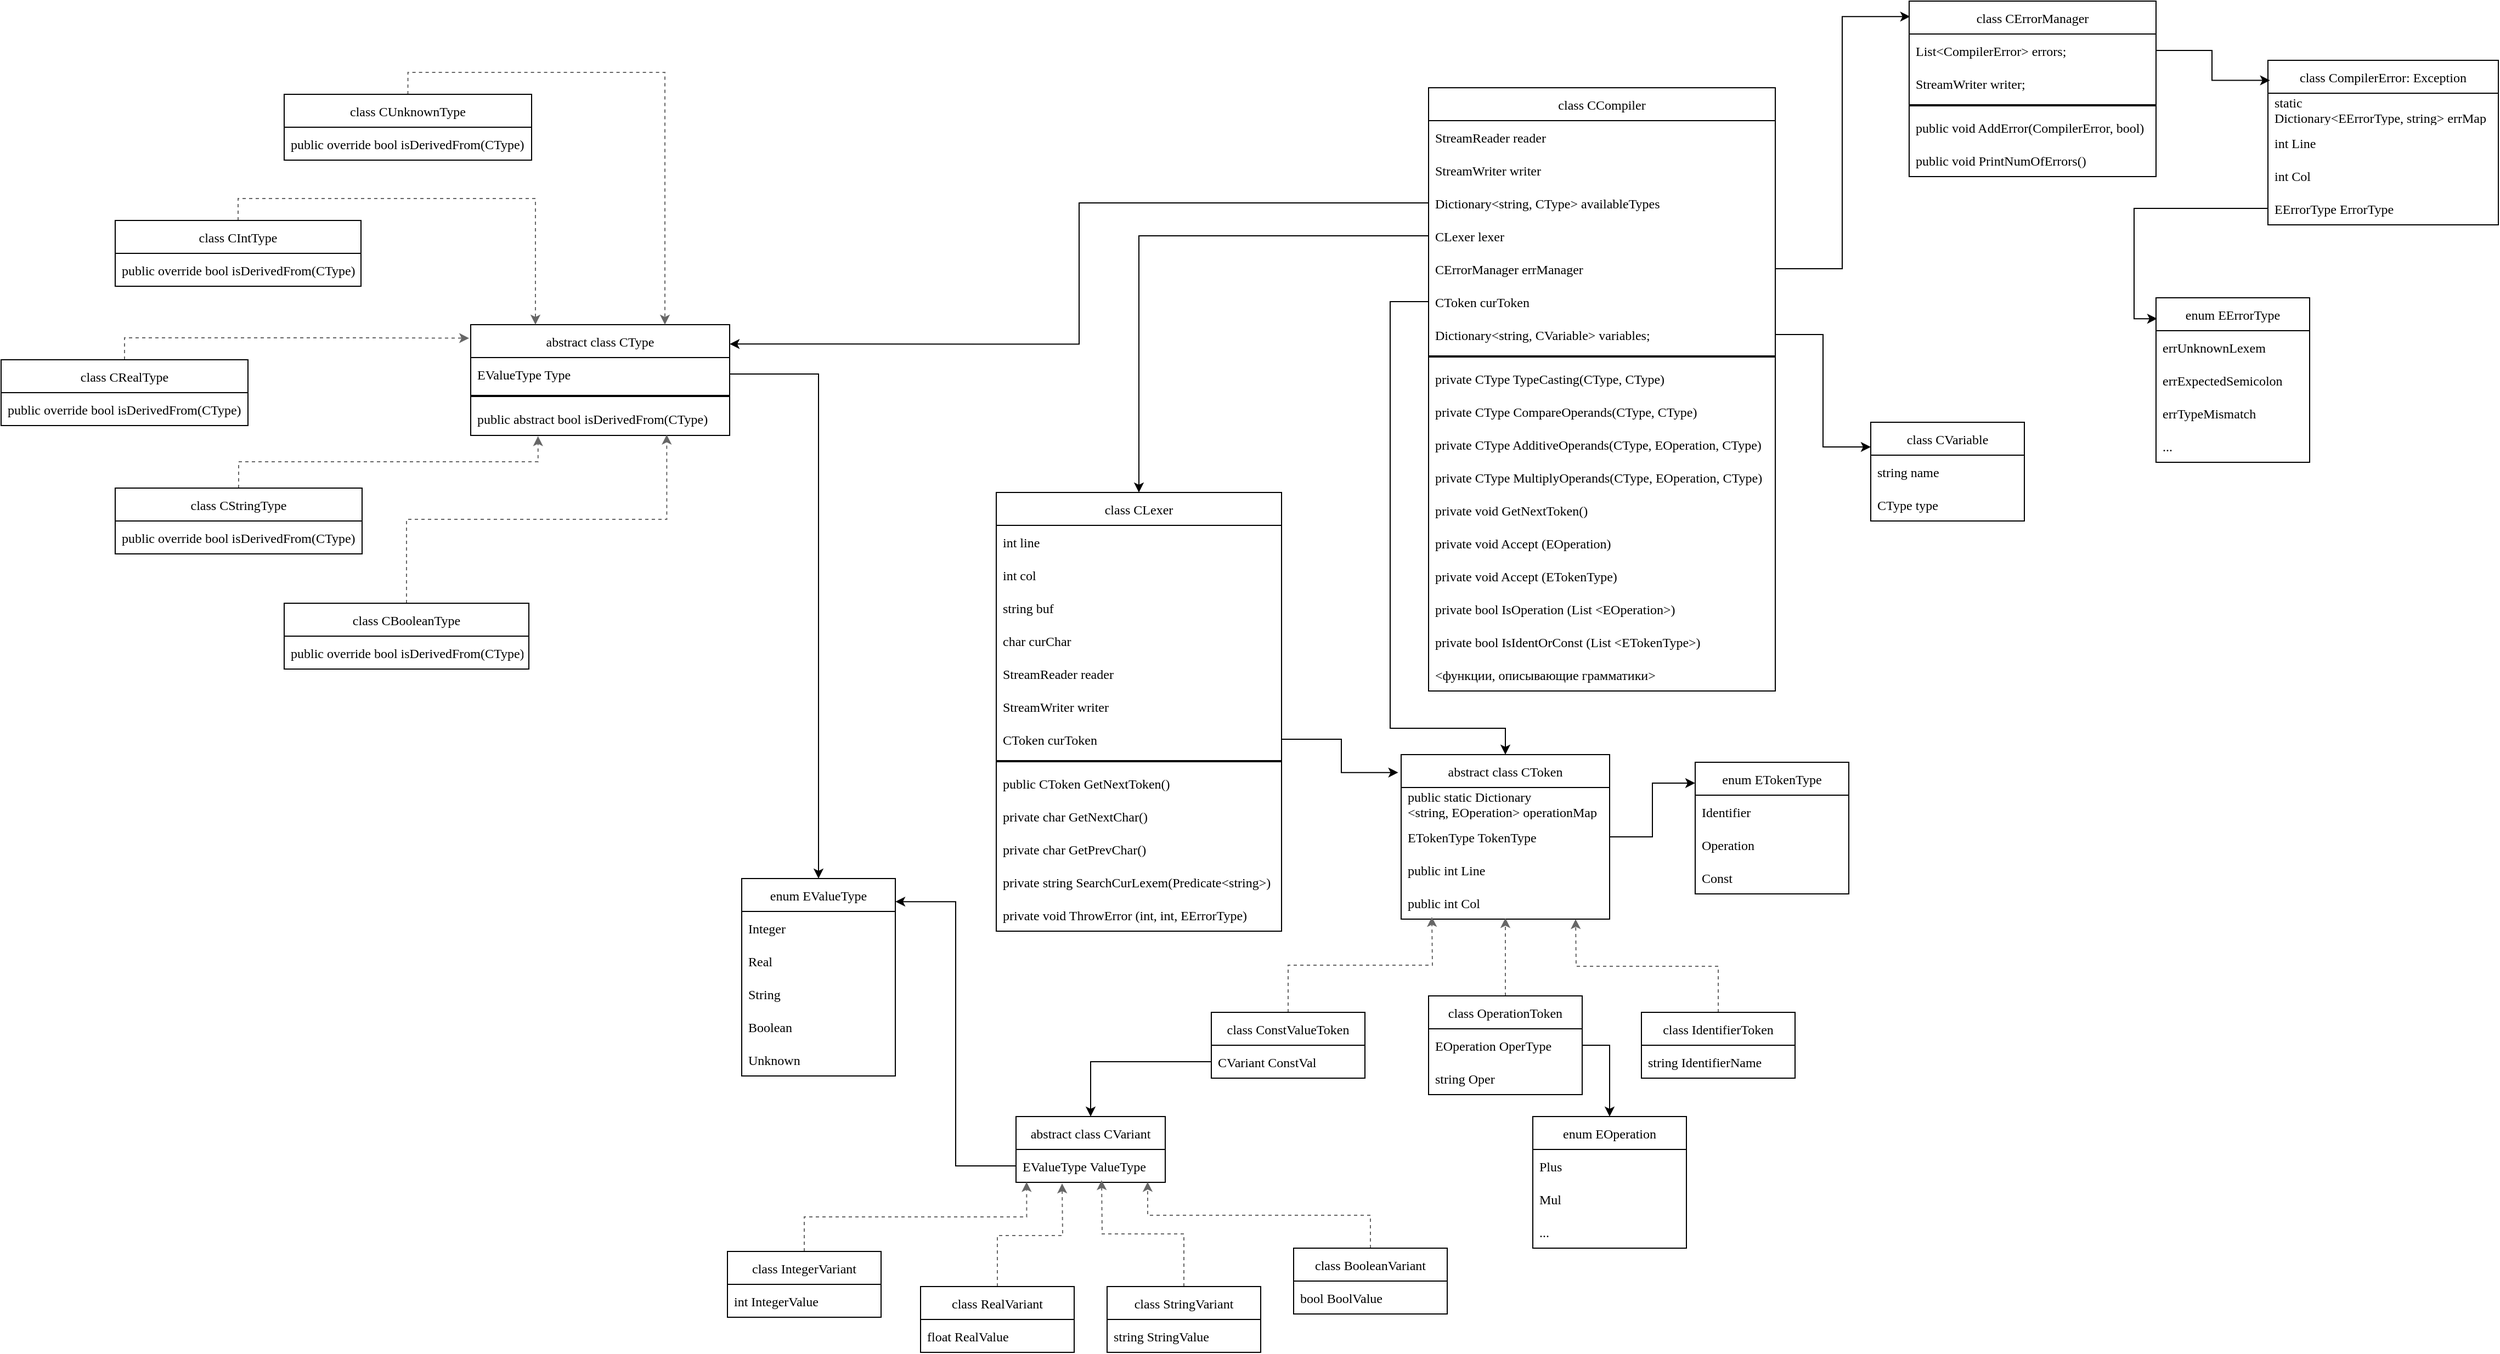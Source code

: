 <mxfile version="15.9.1" type="google"><diagram id="C5RBs43oDa-KdzZeNtuy" name="Page-1"><mxGraphModel dx="2222" dy="2039" grid="0" gridSize="10" guides="1" tooltips="1" connect="1" arrows="1" fold="1" page="0" pageScale="1" pageWidth="1169" pageHeight="1654" math="0" shadow="0"><root><mxCell id="WIyWlLk6GJQsqaUBKTNV-0"/><mxCell id="WIyWlLk6GJQsqaUBKTNV-1" parent="WIyWlLk6GJQsqaUBKTNV-0"/><mxCell id="POOV6XLo73Igl--HH9gj-4" value="abstract class CToken" style="swimlane;fontStyle=0;childLayout=stackLayout;horizontal=1;startSize=30;horizontalStack=0;resizeParent=1;resizeParentMax=0;resizeLast=0;collapsible=1;marginBottom=0;fontFamily=Times New Roman;" parent="WIyWlLk6GJQsqaUBKTNV-1" vertex="1"><mxGeometry x="800" y="-190" width="190" height="150" as="geometry"/></mxCell><mxCell id="wuWUO4q9opa8vHu4i08j-14" value="public static Dictionary&#10;&lt;string, EOperation&gt; operationMap" style="text;strokeColor=none;fillColor=none;align=left;verticalAlign=middle;spacingLeft=4;spacingRight=4;overflow=hidden;points=[[0,0.5],[1,0.5]];portConstraint=eastwest;rotatable=0;fontSize=12;fontFamily=Times New Roman;" parent="POOV6XLo73Igl--HH9gj-4" vertex="1"><mxGeometry y="30" width="190" height="30" as="geometry"/></mxCell><mxCell id="POOV6XLo73Igl--HH9gj-5" value="ETokenType TokenType" style="text;strokeColor=none;fillColor=none;align=left;verticalAlign=middle;spacingLeft=4;spacingRight=4;overflow=hidden;points=[[0,0.5],[1,0.5]];portConstraint=eastwest;rotatable=0;fontFamily=Times New Roman;" parent="POOV6XLo73Igl--HH9gj-4" vertex="1"><mxGeometry y="60" width="190" height="30" as="geometry"/></mxCell><mxCell id="JGjAxrFTn6QqNNbZCYil-65" value="public int Line" style="text;strokeColor=none;fillColor=none;align=left;verticalAlign=middle;spacingLeft=4;spacingRight=4;overflow=hidden;points=[[0,0.5],[1,0.5]];portConstraint=eastwest;rotatable=0;fontFamily=Times New Roman;" parent="POOV6XLo73Igl--HH9gj-4" vertex="1"><mxGeometry y="90" width="190" height="30" as="geometry"/></mxCell><mxCell id="JGjAxrFTn6QqNNbZCYil-66" value="public int Col" style="text;strokeColor=none;fillColor=none;align=left;verticalAlign=middle;spacingLeft=4;spacingRight=4;overflow=hidden;points=[[0,0.5],[1,0.5]];portConstraint=eastwest;rotatable=0;fontFamily=Times New Roman;" parent="POOV6XLo73Igl--HH9gj-4" vertex="1"><mxGeometry y="120" width="190" height="30" as="geometry"/></mxCell><mxCell id="JGjAxrFTn6QqNNbZCYil-98" style="edgeStyle=orthogonalEdgeStyle;rounded=0;orthogonalLoop=1;jettySize=auto;html=1;exitX=0.5;exitY=0;exitDx=0;exitDy=0;entryX=0.5;entryY=0.967;entryDx=0;entryDy=0;entryPerimeter=0;fontFamily=Times New Roman;fontSize=12;dashed=1;fillColor=#f5f5f5;strokeColor=#666666;" parent="WIyWlLk6GJQsqaUBKTNV-1" source="POOV6XLo73Igl--HH9gj-8" target="JGjAxrFTn6QqNNbZCYil-66" edge="1"><mxGeometry relative="1" as="geometry"/></mxCell><mxCell id="POOV6XLo73Igl--HH9gj-8" value="class OperationToken" style="swimlane;fontStyle=0;childLayout=stackLayout;horizontal=1;startSize=30;horizontalStack=0;resizeParent=1;resizeParentMax=0;resizeLast=0;collapsible=1;marginBottom=0;fontFamily=Times New Roman;" parent="WIyWlLk6GJQsqaUBKTNV-1" vertex="1"><mxGeometry x="825" y="30" width="140" height="90" as="geometry"/></mxCell><mxCell id="POOV6XLo73Igl--HH9gj-9" value="EOperation OperType" style="text;strokeColor=none;fillColor=none;align=left;verticalAlign=middle;spacingLeft=4;spacingRight=4;overflow=hidden;points=[[0,0.5],[1,0.5]];portConstraint=eastwest;rotatable=0;fontFamily=Times New Roman;" parent="POOV6XLo73Igl--HH9gj-8" vertex="1"><mxGeometry y="30" width="140" height="30" as="geometry"/></mxCell><mxCell id="POOV6XLo73Igl--HH9gj-10" value="string Oper" style="text;strokeColor=none;fillColor=none;align=left;verticalAlign=middle;spacingLeft=4;spacingRight=4;overflow=hidden;points=[[0,0.5],[1,0.5]];portConstraint=eastwest;rotatable=0;fontFamily=Times New Roman;" parent="POOV6XLo73Igl--HH9gj-8" vertex="1"><mxGeometry y="60" width="140" height="30" as="geometry"/></mxCell><mxCell id="wuWUO4q9opa8vHu4i08j-26" style="edgeStyle=orthogonalEdgeStyle;rounded=0;orthogonalLoop=1;jettySize=auto;html=1;exitX=0.5;exitY=0;exitDx=0;exitDy=0;fontSize=11;fillColor=#f5f5f5;strokeColor=#666666;dashed=1;fontFamily=Times New Roman;" parent="WIyWlLk6GJQsqaUBKTNV-1" source="POOV6XLo73Igl--HH9gj-12" edge="1"><mxGeometry relative="1" as="geometry"><mxPoint x="959" y="-40" as="targetPoint"/></mxGeometry></mxCell><mxCell id="POOV6XLo73Igl--HH9gj-12" value="class IdentifierToken" style="swimlane;fontStyle=0;childLayout=stackLayout;horizontal=1;startSize=30;horizontalStack=0;resizeParent=1;resizeParentMax=0;resizeLast=0;collapsible=1;marginBottom=0;fontFamily=Times New Roman;" parent="WIyWlLk6GJQsqaUBKTNV-1" vertex="1"><mxGeometry x="1019" y="45" width="140" height="60" as="geometry"/></mxCell><mxCell id="POOV6XLo73Igl--HH9gj-13" value="string IdentifierName" style="text;strokeColor=none;fillColor=none;align=left;verticalAlign=middle;spacingLeft=4;spacingRight=4;overflow=hidden;points=[[0,0.5],[1,0.5]];portConstraint=eastwest;rotatable=0;fontFamily=Times New Roman;" parent="POOV6XLo73Igl--HH9gj-12" vertex="1"><mxGeometry y="30" width="140" height="30" as="geometry"/></mxCell><mxCell id="wuWUO4q9opa8vHu4i08j-24" style="edgeStyle=orthogonalEdgeStyle;orthogonalLoop=1;jettySize=auto;html=1;exitX=0.5;exitY=0;exitDx=0;exitDy=0;fontSize=11;fillColor=#f5f5f5;strokeColor=#666666;rounded=0;dashed=1;fontFamily=Times New Roman;" parent="WIyWlLk6GJQsqaUBKTNV-1" source="POOV6XLo73Igl--HH9gj-16" edge="1"><mxGeometry relative="1" as="geometry"><mxPoint x="828" y="-42" as="targetPoint"/></mxGeometry></mxCell><mxCell id="POOV6XLo73Igl--HH9gj-16" value="class ConstValueToken" style="swimlane;fontStyle=0;childLayout=stackLayout;horizontal=1;startSize=30;horizontalStack=0;resizeParent=1;resizeParentMax=0;resizeLast=0;collapsible=1;marginBottom=0;fontFamily=Times New Roman;" parent="WIyWlLk6GJQsqaUBKTNV-1" vertex="1"><mxGeometry x="627" y="45" width="140" height="60" as="geometry"/></mxCell><mxCell id="POOV6XLo73Igl--HH9gj-17" value="CVariant ConstVal" style="text;align=left;verticalAlign=middle;spacingLeft=4;spacingRight=4;overflow=hidden;points=[[0,0.5],[1,0.5]];portConstraint=eastwest;rotatable=0;fontFamily=Times New Roman;" parent="POOV6XLo73Igl--HH9gj-16" vertex="1"><mxGeometry y="30" width="140" height="30" as="geometry"/></mxCell><mxCell id="POOV6XLo73Igl--HH9gj-23" value="abstract class CVariant" style="swimlane;fontStyle=0;childLayout=stackLayout;horizontal=1;startSize=30;horizontalStack=0;resizeParent=1;resizeParentMax=0;resizeLast=0;collapsible=1;marginBottom=0;fontFamily=Times New Roman;" parent="WIyWlLk6GJQsqaUBKTNV-1" vertex="1"><mxGeometry x="449" y="140" width="136" height="60" as="geometry"/></mxCell><mxCell id="wuWUO4q9opa8vHu4i08j-31" style="edgeStyle=orthogonalEdgeStyle;rounded=0;orthogonalLoop=1;jettySize=auto;html=1;exitX=0.5;exitY=0;exitDx=0;exitDy=0;fontSize=11;fillColor=#f5f5f5;strokeColor=#666666;dashed=1;fontFamily=Times New Roman;entryX=0.071;entryY=0.989;entryDx=0;entryDy=0;entryPerimeter=0;" parent="WIyWlLk6GJQsqaUBKTNV-1" source="POOV6XLo73Igl--HH9gj-27" target="POOV6XLo73Igl--HH9gj-24" edge="1"><mxGeometry relative="1" as="geometry"><mxPoint x="461" y="197" as="targetPoint"/></mxGeometry></mxCell><mxCell id="POOV6XLo73Igl--HH9gj-27" value="class IntegerVariant" style="swimlane;fontStyle=0;childLayout=stackLayout;horizontal=1;startSize=30;horizontalStack=0;resizeParent=1;resizeParentMax=0;resizeLast=0;collapsible=1;marginBottom=0;fontFamily=Times New Roman;" parent="WIyWlLk6GJQsqaUBKTNV-1" vertex="1"><mxGeometry x="186" y="263" width="140" height="60" as="geometry"/></mxCell><mxCell id="POOV6XLo73Igl--HH9gj-28" value="int IntegerValue" style="text;strokeColor=none;fillColor=none;align=left;verticalAlign=middle;spacingLeft=4;spacingRight=4;overflow=hidden;points=[[0,0.5],[1,0.5]];portConstraint=eastwest;rotatable=0;fontFamily=Times New Roman;" parent="POOV6XLo73Igl--HH9gj-27" vertex="1"><mxGeometry y="30" width="140" height="30" as="geometry"/></mxCell><mxCell id="wuWUO4q9opa8vHu4i08j-30" style="edgeStyle=orthogonalEdgeStyle;rounded=0;orthogonalLoop=1;jettySize=auto;html=1;exitX=0.5;exitY=0;exitDx=0;exitDy=0;fontSize=11;fillColor=#f5f5f5;strokeColor=#666666;dashed=1;fontFamily=Times New Roman;" parent="WIyWlLk6GJQsqaUBKTNV-1" source="POOV6XLo73Igl--HH9gj-31" edge="1"><mxGeometry relative="1" as="geometry"><mxPoint x="491" y="201" as="targetPoint"/></mxGeometry></mxCell><mxCell id="POOV6XLo73Igl--HH9gj-31" value="class RealVariant" style="swimlane;fontStyle=0;childLayout=stackLayout;horizontal=1;startSize=30;horizontalStack=0;resizeParent=1;resizeParentMax=0;resizeLast=0;collapsible=1;marginBottom=0;fontFamily=Times New Roman;" parent="WIyWlLk6GJQsqaUBKTNV-1" vertex="1"><mxGeometry x="362" y="295" width="140" height="60" as="geometry"/></mxCell><mxCell id="POOV6XLo73Igl--HH9gj-32" value="float RealValue" style="text;strokeColor=none;fillColor=none;align=left;verticalAlign=middle;spacingLeft=4;spacingRight=4;overflow=hidden;points=[[0,0.5],[1,0.5]];portConstraint=eastwest;rotatable=0;fontFamily=Times New Roman;" parent="POOV6XLo73Igl--HH9gj-31" vertex="1"><mxGeometry y="30" width="140" height="30" as="geometry"/></mxCell><mxCell id="wuWUO4q9opa8vHu4i08j-32" style="edgeStyle=orthogonalEdgeStyle;rounded=0;orthogonalLoop=1;jettySize=auto;html=1;exitX=0.5;exitY=0;exitDx=0;exitDy=0;fontSize=11;fillColor=#f5f5f5;strokeColor=#666666;dashed=1;fontFamily=Times New Roman;" parent="WIyWlLk6GJQsqaUBKTNV-1" source="POOV6XLo73Igl--HH9gj-35" edge="1"><mxGeometry relative="1" as="geometry"><mxPoint x="527" y="198" as="targetPoint"/></mxGeometry></mxCell><mxCell id="POOV6XLo73Igl--HH9gj-35" value="class StringVariant" style="swimlane;fontStyle=0;childLayout=stackLayout;horizontal=1;startSize=30;horizontalStack=0;resizeParent=1;resizeParentMax=0;resizeLast=0;collapsible=1;marginBottom=0;fontFamily=Times New Roman;" parent="WIyWlLk6GJQsqaUBKTNV-1" vertex="1"><mxGeometry x="532" y="295" width="140" height="60" as="geometry"/></mxCell><mxCell id="POOV6XLo73Igl--HH9gj-36" value="string StringValue" style="text;strokeColor=none;fillColor=none;align=left;verticalAlign=middle;spacingLeft=4;spacingRight=4;overflow=hidden;points=[[0,0.5],[1,0.5]];portConstraint=eastwest;rotatable=0;fontFamily=Times New Roman;" parent="POOV6XLo73Igl--HH9gj-35" vertex="1"><mxGeometry y="30" width="140" height="30" as="geometry"/></mxCell><mxCell id="POOV6XLo73Igl--HH9gj-42" value="enum ETokenType" style="swimlane;fontStyle=0;childLayout=stackLayout;horizontal=1;startSize=30;horizontalStack=0;resizeParent=1;resizeParentMax=0;resizeLast=0;collapsible=1;marginBottom=0;fontFamily=Times New Roman;" parent="WIyWlLk6GJQsqaUBKTNV-1" vertex="1"><mxGeometry x="1068" y="-183" width="140" height="120" as="geometry"/></mxCell><mxCell id="POOV6XLo73Igl--HH9gj-43" value="Identifier" style="text;strokeColor=none;fillColor=none;align=left;verticalAlign=middle;spacingLeft=4;spacingRight=4;overflow=hidden;points=[[0,0.5],[1,0.5]];portConstraint=eastwest;rotatable=0;fontFamily=Times New Roman;" parent="POOV6XLo73Igl--HH9gj-42" vertex="1"><mxGeometry y="30" width="140" height="30" as="geometry"/></mxCell><mxCell id="POOV6XLo73Igl--HH9gj-44" value="Operation" style="text;strokeColor=none;fillColor=none;align=left;verticalAlign=middle;spacingLeft=4;spacingRight=4;overflow=hidden;points=[[0,0.5],[1,0.5]];portConstraint=eastwest;rotatable=0;fontFamily=Times New Roman;" parent="POOV6XLo73Igl--HH9gj-42" vertex="1"><mxGeometry y="60" width="140" height="30" as="geometry"/></mxCell><mxCell id="POOV6XLo73Igl--HH9gj-45" value="Const" style="text;strokeColor=none;fillColor=none;align=left;verticalAlign=middle;spacingLeft=4;spacingRight=4;overflow=hidden;points=[[0,0.5],[1,0.5]];portConstraint=eastwest;rotatable=0;fontFamily=Times New Roman;" parent="POOV6XLo73Igl--HH9gj-42" vertex="1"><mxGeometry y="90" width="140" height="30" as="geometry"/></mxCell><mxCell id="POOV6XLo73Igl--HH9gj-46" value="enum EOperation" style="swimlane;fontStyle=0;childLayout=stackLayout;horizontal=1;startSize=30;horizontalStack=0;resizeParent=1;resizeParentMax=0;resizeLast=0;collapsible=1;marginBottom=0;fontFamily=Times New Roman;" parent="WIyWlLk6GJQsqaUBKTNV-1" vertex="1"><mxGeometry x="920" y="140" width="140" height="120" as="geometry"><mxRectangle x="120" y="190" width="120" height="30" as="alternateBounds"/></mxGeometry></mxCell><mxCell id="POOV6XLo73Igl--HH9gj-47" value="Plus" style="text;strokeColor=none;fillColor=none;align=left;verticalAlign=middle;spacingLeft=4;spacingRight=4;overflow=hidden;points=[[0,0.5],[1,0.5]];portConstraint=eastwest;rotatable=0;fontFamily=Times New Roman;" parent="POOV6XLo73Igl--HH9gj-46" vertex="1"><mxGeometry y="30" width="140" height="30" as="geometry"/></mxCell><mxCell id="POOV6XLo73Igl--HH9gj-49" value="Mul" style="text;strokeColor=none;fillColor=none;align=left;verticalAlign=middle;spacingLeft=4;spacingRight=4;overflow=hidden;points=[[0,0.5],[1,0.5]];portConstraint=eastwest;rotatable=0;fontFamily=Times New Roman;" parent="POOV6XLo73Igl--HH9gj-46" vertex="1"><mxGeometry y="60" width="140" height="30" as="geometry"/></mxCell><mxCell id="POOV6XLo73Igl--HH9gj-51" value="..." style="text;strokeColor=none;fillColor=none;align=left;verticalAlign=middle;spacingLeft=4;spacingRight=4;overflow=hidden;points=[[0,0.5],[1,0.5]];portConstraint=eastwest;rotatable=0;fontFamily=Times New Roman;" parent="POOV6XLo73Igl--HH9gj-46" vertex="1"><mxGeometry y="90" width="140" height="30" as="geometry"/></mxCell><mxCell id="POOV6XLo73Igl--HH9gj-52" value="enum EValueType" style="swimlane;fontStyle=0;childLayout=stackLayout;horizontal=1;startSize=30;horizontalStack=0;resizeParent=1;resizeParentMax=0;resizeLast=0;collapsible=1;marginBottom=0;fontFamily=Times New Roman;" parent="WIyWlLk6GJQsqaUBKTNV-1" vertex="1"><mxGeometry x="199" y="-77" width="140" height="180" as="geometry"/></mxCell><mxCell id="POOV6XLo73Igl--HH9gj-53" value="Integer" style="text;strokeColor=none;fillColor=none;align=left;verticalAlign=middle;spacingLeft=4;spacingRight=4;overflow=hidden;points=[[0,0.5],[1,0.5]];portConstraint=eastwest;rotatable=0;fontFamily=Times New Roman;" parent="POOV6XLo73Igl--HH9gj-52" vertex="1"><mxGeometry y="30" width="140" height="30" as="geometry"/></mxCell><mxCell id="POOV6XLo73Igl--HH9gj-54" value="Real" style="text;strokeColor=none;fillColor=none;align=left;verticalAlign=middle;spacingLeft=4;spacingRight=4;overflow=hidden;points=[[0,0.5],[1,0.5]];portConstraint=eastwest;rotatable=0;fontFamily=Times New Roman;" parent="POOV6XLo73Igl--HH9gj-52" vertex="1"><mxGeometry y="60" width="140" height="30" as="geometry"/></mxCell><mxCell id="POOV6XLo73Igl--HH9gj-55" value="String" style="text;strokeColor=none;fillColor=none;align=left;verticalAlign=middle;spacingLeft=4;spacingRight=4;overflow=hidden;points=[[0,0.5],[1,0.5]];portConstraint=eastwest;rotatable=0;fontFamily=Times New Roman;" parent="POOV6XLo73Igl--HH9gj-52" vertex="1"><mxGeometry y="90" width="140" height="30" as="geometry"/></mxCell><mxCell id="JGjAxrFTn6QqNNbZCYil-5" value="Boolean" style="text;strokeColor=none;fillColor=none;align=left;verticalAlign=middle;spacingLeft=4;spacingRight=4;overflow=hidden;points=[[0,0.5],[1,0.5]];portConstraint=eastwest;rotatable=0;fontFamily=Times New Roman;" parent="POOV6XLo73Igl--HH9gj-52" vertex="1"><mxGeometry y="120" width="140" height="30" as="geometry"/></mxCell><mxCell id="JGjAxrFTn6QqNNbZCYil-6" value="Unknown" style="text;strokeColor=none;fillColor=none;align=left;verticalAlign=middle;spacingLeft=4;spacingRight=4;overflow=hidden;points=[[0,0.5],[1,0.5]];portConstraint=eastwest;rotatable=0;fontFamily=Times New Roman;" parent="POOV6XLo73Igl--HH9gj-52" vertex="1"><mxGeometry y="150" width="140" height="30" as="geometry"/></mxCell><mxCell id="POOV6XLo73Igl--HH9gj-95" value="class CLexer" style="swimlane;fontStyle=0;childLayout=stackLayout;horizontal=1;startSize=30;horizontalStack=0;resizeParent=1;resizeParentMax=0;resizeLast=0;collapsible=1;marginBottom=0;fontFamily=Times New Roman;fontSize=12;" parent="WIyWlLk6GJQsqaUBKTNV-1" vertex="1"><mxGeometry x="431" y="-429" width="260" height="400" as="geometry"/></mxCell><mxCell id="POOV6XLo73Igl--HH9gj-102" value="int line" style="text;strokeColor=none;fillColor=none;align=left;verticalAlign=middle;spacingLeft=4;spacingRight=4;overflow=hidden;points=[[0,0.5],[1,0.5]];portConstraint=eastwest;rotatable=0;fontFamily=Times New Roman;fontSize=12;" parent="POOV6XLo73Igl--HH9gj-95" vertex="1"><mxGeometry y="30" width="260" height="30" as="geometry"/></mxCell><mxCell id="BNQe4YIZ0N02Mi2vk7Kv-9" value="int col" style="text;strokeColor=none;fillColor=none;align=left;verticalAlign=middle;spacingLeft=4;spacingRight=4;overflow=hidden;points=[[0,0.5],[1,0.5]];portConstraint=eastwest;rotatable=0;fontFamily=Times New Roman;fontSize=12;" parent="POOV6XLo73Igl--HH9gj-95" vertex="1"><mxGeometry y="60" width="260" height="30" as="geometry"/></mxCell><mxCell id="POOV6XLo73Igl--HH9gj-96" value="string buf" style="text;strokeColor=none;fillColor=none;align=left;verticalAlign=middle;spacingLeft=4;spacingRight=4;overflow=hidden;points=[[0,0.5],[1,0.5]];portConstraint=eastwest;rotatable=0;fontFamily=Times New Roman;fontSize=12;" parent="POOV6XLo73Igl--HH9gj-95" vertex="1"><mxGeometry y="90" width="260" height="30" as="geometry"/></mxCell><mxCell id="POOV6XLo73Igl--HH9gj-97" value="char curChar" style="text;strokeColor=none;fillColor=none;align=left;verticalAlign=middle;spacingLeft=4;spacingRight=4;overflow=hidden;points=[[0,0.5],[1,0.5]];portConstraint=eastwest;rotatable=0;fontFamily=Times New Roman;fontSize=12;" parent="POOV6XLo73Igl--HH9gj-95" vertex="1"><mxGeometry y="120" width="260" height="30" as="geometry"/></mxCell><mxCell id="WH8XL3JGJfxL5cWnIGwY-16" value="StreamReader reader" style="text;strokeColor=none;fillColor=none;align=left;verticalAlign=middle;spacingLeft=4;spacingRight=4;overflow=hidden;points=[[0,0.5],[1,0.5]];portConstraint=eastwest;rotatable=0;fontFamily=Times New Roman;fontSize=12;" parent="POOV6XLo73Igl--HH9gj-95" vertex="1"><mxGeometry y="150" width="260" height="30" as="geometry"/></mxCell><mxCell id="POOV6XLo73Igl--HH9gj-98" value="StreamWriter writer" style="text;strokeColor=none;fillColor=none;align=left;verticalAlign=middle;spacingLeft=4;spacingRight=4;overflow=hidden;points=[[0,0.5],[1,0.5]];portConstraint=eastwest;rotatable=0;fontFamily=Times New Roman;fontSize=12;" parent="POOV6XLo73Igl--HH9gj-95" vertex="1"><mxGeometry y="180" width="260" height="30" as="geometry"/></mxCell><mxCell id="POOV6XLo73Igl--HH9gj-99" value="CToken curToken" style="text;strokeColor=none;fillColor=none;align=left;verticalAlign=middle;spacingLeft=4;spacingRight=4;overflow=hidden;points=[[0,0.5],[1,0.5]];portConstraint=eastwest;rotatable=0;fontFamily=Times New Roman;fontSize=12;" parent="POOV6XLo73Igl--HH9gj-95" vertex="1"><mxGeometry y="210" width="260" height="30" as="geometry"/></mxCell><mxCell id="BNQe4YIZ0N02Mi2vk7Kv-5" value="" style="line;strokeWidth=2;html=1;rounded=0;verticalAlign=middle;fontFamily=Times New Roman;" parent="POOV6XLo73Igl--HH9gj-95" vertex="1"><mxGeometry y="240" width="260" height="10" as="geometry"/></mxCell><mxCell id="BNQe4YIZ0N02Mi2vk7Kv-1" value="public CToken GetNextToken()" style="text;strokeColor=none;fillColor=none;align=left;verticalAlign=middle;spacingLeft=4;spacingRight=4;overflow=hidden;points=[[0,0.5],[1,0.5]];portConstraint=eastwest;rotatable=0;fontFamily=Times New Roman;fontSize=12;rounded=0;" parent="POOV6XLo73Igl--HH9gj-95" vertex="1"><mxGeometry y="250" width="260" height="30" as="geometry"/></mxCell><mxCell id="BNQe4YIZ0N02Mi2vk7Kv-7" value="private char GetNextChar()" style="text;strokeColor=none;fillColor=none;align=left;verticalAlign=middle;spacingLeft=4;spacingRight=4;overflow=hidden;points=[[0,0.5],[1,0.5]];portConstraint=eastwest;rotatable=0;fontFamily=Times New Roman;fontSize=12;rounded=0;" parent="POOV6XLo73Igl--HH9gj-95" vertex="1"><mxGeometry y="280" width="260" height="30" as="geometry"/></mxCell><mxCell id="BNQe4YIZ0N02Mi2vk7Kv-6" value="private char GetPrevChar()" style="text;strokeColor=none;fillColor=none;align=left;verticalAlign=middle;spacingLeft=4;spacingRight=4;overflow=hidden;points=[[0,0.5],[1,0.5]];portConstraint=eastwest;rotatable=0;fontFamily=Times New Roman;fontSize=12;rounded=0;" parent="POOV6XLo73Igl--HH9gj-95" vertex="1"><mxGeometry y="310" width="260" height="30" as="geometry"/></mxCell><mxCell id="wuWUO4q9opa8vHu4i08j-2" value="private string SearchCurLexem(Predicate&lt;string&gt;)" style="text;strokeColor=none;fillColor=none;align=left;verticalAlign=middle;spacingLeft=4;spacingRight=4;overflow=hidden;points=[[0,0.5],[1,0.5]];portConstraint=eastwest;rotatable=0;fontFamily=Times New Roman;fontSize=12;rounded=0;" parent="POOV6XLo73Igl--HH9gj-95" vertex="1"><mxGeometry y="340" width="260" height="30" as="geometry"/></mxCell><mxCell id="wuWUO4q9opa8vHu4i08j-34" value="private void ThrowError (int, int, EErrorType)" style="text;strokeColor=none;fillColor=none;align=left;verticalAlign=middle;spacingLeft=4;spacingRight=4;overflow=hidden;points=[[0,0.5],[1,0.5]];portConstraint=eastwest;rotatable=0;fontFamily=Times New Roman;fontSize=12;rounded=0;" parent="POOV6XLo73Igl--HH9gj-95" vertex="1"><mxGeometry y="370" width="260" height="30" as="geometry"/></mxCell><mxCell id="wuWUO4q9opa8vHu4i08j-4" value="class CompilerError: Exception" style="swimlane;fontStyle=0;childLayout=stackLayout;horizontal=1;startSize=30;horizontalStack=0;resizeParent=1;resizeParentMax=0;resizeLast=0;collapsible=1;marginBottom=0;fontFamily=Times New Roman;" parent="WIyWlLk6GJQsqaUBKTNV-1" vertex="1"><mxGeometry x="1590" y="-823" width="210" height="150" as="geometry"/></mxCell><mxCell id="wuWUO4q9opa8vHu4i08j-5" value="static &#10;Dictionary&lt;EErrorType, string&gt; errMap" style="text;strokeColor=none;fillColor=none;align=left;verticalAlign=middle;spacingLeft=4;spacingRight=4;overflow=hidden;points=[[0,0.5],[1,0.5]];portConstraint=eastwest;rotatable=0;fontSize=12;fontFamily=Times New Roman;" parent="wuWUO4q9opa8vHu4i08j-4" vertex="1"><mxGeometry y="30" width="210" height="30" as="geometry"/></mxCell><mxCell id="wuWUO4q9opa8vHu4i08j-6" value="int Line" style="text;strokeColor=none;fillColor=none;align=left;verticalAlign=middle;spacingLeft=4;spacingRight=4;overflow=hidden;points=[[0,0.5],[1,0.5]];portConstraint=eastwest;rotatable=0;fontFamily=Times New Roman;" parent="wuWUO4q9opa8vHu4i08j-4" vertex="1"><mxGeometry y="60" width="210" height="30" as="geometry"/></mxCell><mxCell id="wuWUO4q9opa8vHu4i08j-7" value="int Col" style="text;strokeColor=none;fillColor=none;align=left;verticalAlign=middle;spacingLeft=4;spacingRight=4;overflow=hidden;points=[[0,0.5],[1,0.5]];portConstraint=eastwest;rotatable=0;fontFamily=Times New Roman;" parent="wuWUO4q9opa8vHu4i08j-4" vertex="1"><mxGeometry y="90" width="210" height="30" as="geometry"/></mxCell><mxCell id="wuWUO4q9opa8vHu4i08j-15" value="EErrorType ErrorType" style="text;strokeColor=none;fillColor=none;align=left;verticalAlign=middle;spacingLeft=4;spacingRight=4;overflow=hidden;points=[[0,0.5],[1,0.5]];portConstraint=eastwest;rotatable=0;fontFamily=Times New Roman;" parent="wuWUO4q9opa8vHu4i08j-4" vertex="1"><mxGeometry y="120" width="210" height="30" as="geometry"/></mxCell><mxCell id="wuWUO4q9opa8vHu4i08j-9" value="enum EErrorType" style="swimlane;fontStyle=0;childLayout=stackLayout;horizontal=1;startSize=30;horizontalStack=0;resizeParent=1;resizeParentMax=0;resizeLast=0;collapsible=1;marginBottom=0;fontFamily=Times New Roman;" parent="WIyWlLk6GJQsqaUBKTNV-1" vertex="1"><mxGeometry x="1488" y="-606.5" width="140" height="150" as="geometry"/></mxCell><mxCell id="wuWUO4q9opa8vHu4i08j-10" value="errUnknownLexem" style="text;strokeColor=none;fillColor=none;align=left;verticalAlign=middle;spacingLeft=4;spacingRight=4;overflow=hidden;points=[[0,0.5],[1,0.5]];portConstraint=eastwest;rotatable=0;fontFamily=Times New Roman;" parent="wuWUO4q9opa8vHu4i08j-9" vertex="1"><mxGeometry y="30" width="140" height="30" as="geometry"/></mxCell><mxCell id="wuWUO4q9opa8vHu4i08j-11" value="errExpectedSemicolon" style="text;strokeColor=none;fillColor=none;align=left;verticalAlign=middle;spacingLeft=4;spacingRight=4;overflow=hidden;points=[[0,0.5],[1,0.5]];portConstraint=eastwest;rotatable=0;fontFamily=Times New Roman;" parent="wuWUO4q9opa8vHu4i08j-9" vertex="1"><mxGeometry y="60" width="140" height="30" as="geometry"/></mxCell><mxCell id="wuWUO4q9opa8vHu4i08j-12" value="errTypeMismatch" style="text;strokeColor=none;fillColor=none;align=left;verticalAlign=middle;spacingLeft=4;spacingRight=4;overflow=hidden;points=[[0,0.5],[1,0.5]];portConstraint=eastwest;rotatable=0;fontFamily=Times New Roman;" parent="wuWUO4q9opa8vHu4i08j-9" vertex="1"><mxGeometry y="90" width="140" height="30" as="geometry"/></mxCell><mxCell id="wuWUO4q9opa8vHu4i08j-13" value="..." style="text;strokeColor=none;fillColor=none;align=left;verticalAlign=middle;spacingLeft=4;spacingRight=4;overflow=hidden;points=[[0,0.5],[1,0.5]];portConstraint=eastwest;rotatable=0;fontFamily=Times New Roman;" parent="wuWUO4q9opa8vHu4i08j-9" vertex="1"><mxGeometry y="120" width="140" height="30" as="geometry"/></mxCell><mxCell id="wuWUO4q9opa8vHu4i08j-18" style="edgeStyle=orthogonalEdgeStyle;rounded=0;orthogonalLoop=1;jettySize=auto;html=1;exitX=0;exitY=0.5;exitDx=0;exitDy=0;entryX=0.007;entryY=0.127;entryDx=0;entryDy=0;entryPerimeter=0;fontSize=11;fontFamily=Times New Roman;" parent="WIyWlLk6GJQsqaUBKTNV-1" source="wuWUO4q9opa8vHu4i08j-15" target="wuWUO4q9opa8vHu4i08j-9" edge="1"><mxGeometry relative="1" as="geometry"/></mxCell><mxCell id="wuWUO4q9opa8vHu4i08j-19" style="edgeStyle=orthogonalEdgeStyle;rounded=0;orthogonalLoop=1;jettySize=auto;html=1;exitX=1;exitY=0.5;exitDx=0;exitDy=0;fontSize=11;fontFamily=Times New Roman;entryX=-0.014;entryY=0.109;entryDx=0;entryDy=0;entryPerimeter=0;" parent="WIyWlLk6GJQsqaUBKTNV-1" source="POOV6XLo73Igl--HH9gj-99" target="POOV6XLo73Igl--HH9gj-4" edge="1"><mxGeometry relative="1" as="geometry"/></mxCell><mxCell id="wuWUO4q9opa8vHu4i08j-20" style="edgeStyle=orthogonalEdgeStyle;rounded=0;orthogonalLoop=1;jettySize=auto;html=1;exitX=1;exitY=0.5;exitDx=0;exitDy=0;entryX=0;entryY=0.158;entryDx=0;entryDy=0;entryPerimeter=0;fontSize=11;fontFamily=Times New Roman;" parent="WIyWlLk6GJQsqaUBKTNV-1" source="POOV6XLo73Igl--HH9gj-5" target="POOV6XLo73Igl--HH9gj-42" edge="1"><mxGeometry relative="1" as="geometry"/></mxCell><mxCell id="wuWUO4q9opa8vHu4i08j-27" style="edgeStyle=orthogonalEdgeStyle;rounded=0;orthogonalLoop=1;jettySize=auto;html=1;exitX=1;exitY=0.5;exitDx=0;exitDy=0;entryX=0.5;entryY=0;entryDx=0;entryDy=0;fontSize=11;fontFamily=Times New Roman;" parent="WIyWlLk6GJQsqaUBKTNV-1" source="POOV6XLo73Igl--HH9gj-9" target="POOV6XLo73Igl--HH9gj-46" edge="1"><mxGeometry relative="1" as="geometry"/></mxCell><mxCell id="wuWUO4q9opa8vHu4i08j-28" style="edgeStyle=orthogonalEdgeStyle;rounded=0;orthogonalLoop=1;jettySize=auto;html=1;exitX=0;exitY=0.5;exitDx=0;exitDy=0;entryX=0.5;entryY=0;entryDx=0;entryDy=0;fontSize=11;fontFamily=Times New Roman;" parent="WIyWlLk6GJQsqaUBKTNV-1" source="POOV6XLo73Igl--HH9gj-17" target="POOV6XLo73Igl--HH9gj-23" edge="1"><mxGeometry relative="1" as="geometry"/></mxCell><mxCell id="wuWUO4q9opa8vHu4i08j-29" style="edgeStyle=orthogonalEdgeStyle;rounded=0;orthogonalLoop=1;jettySize=auto;html=1;exitX=0;exitY=0.5;exitDx=0;exitDy=0;fontSize=11;entryX=1;entryY=0.117;entryDx=0;entryDy=0;entryPerimeter=0;fontFamily=Times New Roman;" parent="WIyWlLk6GJQsqaUBKTNV-1" source="POOV6XLo73Igl--HH9gj-24" target="POOV6XLo73Igl--HH9gj-52" edge="1"><mxGeometry relative="1" as="geometry"><mxPoint x="390" y="74" as="targetPoint"/></mxGeometry></mxCell><mxCell id="WH8XL3JGJfxL5cWnIGwY-0" value="class CCompiler" style="swimlane;fontStyle=0;childLayout=stackLayout;horizontal=1;startSize=30;horizontalStack=0;resizeParent=1;resizeParentMax=0;resizeLast=0;collapsible=1;marginBottom=0;fontFamily=Times New Roman;" parent="WIyWlLk6GJQsqaUBKTNV-1" vertex="1"><mxGeometry x="825" y="-798" width="316" height="550" as="geometry"/></mxCell><mxCell id="WH8XL3JGJfxL5cWnIGwY-1" value="StreamReader reader" style="text;strokeColor=none;fillColor=none;align=left;verticalAlign=middle;spacingLeft=4;spacingRight=4;overflow=hidden;points=[[0,0.5],[1,0.5]];portConstraint=eastwest;rotatable=0;fontFamily=Times New Roman;" parent="WH8XL3JGJfxL5cWnIGwY-0" vertex="1"><mxGeometry y="30" width="316" height="30" as="geometry"/></mxCell><mxCell id="WH8XL3JGJfxL5cWnIGwY-2" value="StreamWriter writer" style="text;strokeColor=none;fillColor=none;align=left;verticalAlign=middle;spacingLeft=4;spacingRight=4;overflow=hidden;points=[[0,0.5],[1,0.5]];portConstraint=eastwest;rotatable=0;fontFamily=Times New Roman;" parent="WH8XL3JGJfxL5cWnIGwY-0" vertex="1"><mxGeometry y="60" width="316" height="30" as="geometry"/></mxCell><mxCell id="JGjAxrFTn6QqNNbZCYil-8" value="Dictionary&lt;string, CType&gt; availableTypes" style="text;strokeColor=none;fillColor=none;align=left;verticalAlign=middle;spacingLeft=4;spacingRight=4;overflow=hidden;points=[[0,0.5],[1,0.5]];portConstraint=eastwest;rotatable=0;fontFamily=Times New Roman;" parent="WH8XL3JGJfxL5cWnIGwY-0" vertex="1"><mxGeometry y="90" width="316" height="30" as="geometry"/></mxCell><mxCell id="JGjAxrFTn6QqNNbZCYil-7" value="CLexer lexer" style="text;strokeColor=none;fillColor=none;align=left;verticalAlign=middle;spacingLeft=4;spacingRight=4;overflow=hidden;points=[[0,0.5],[1,0.5]];portConstraint=eastwest;rotatable=0;fontFamily=Times New Roman;" parent="WH8XL3JGJfxL5cWnIGwY-0" vertex="1"><mxGeometry y="120" width="316" height="30" as="geometry"/></mxCell><mxCell id="WH8XL3JGJfxL5cWnIGwY-3" value="CErrorManager errManager" style="text;strokeColor=none;fillColor=none;align=left;verticalAlign=middle;spacingLeft=4;spacingRight=4;overflow=hidden;points=[[0,0.5],[1,0.5]];portConstraint=eastwest;rotatable=0;fontFamily=Times New Roman;" parent="WH8XL3JGJfxL5cWnIGwY-0" vertex="1"><mxGeometry y="150" width="316" height="30" as="geometry"/></mxCell><mxCell id="WH8XL3JGJfxL5cWnIGwY-4" value="CToken curToken" style="text;strokeColor=none;fillColor=none;align=left;verticalAlign=middle;spacingLeft=4;spacingRight=4;overflow=hidden;points=[[0,0.5],[1,0.5]];portConstraint=eastwest;rotatable=0;fontFamily=Times New Roman;" parent="WH8XL3JGJfxL5cWnIGwY-0" vertex="1"><mxGeometry y="180" width="316" height="30" as="geometry"/></mxCell><mxCell id="JGjAxrFTn6QqNNbZCYil-9" value="Dictionary&lt;string, CVariable&gt; variables;" style="text;strokeColor=none;fillColor=none;align=left;verticalAlign=middle;spacingLeft=4;spacingRight=4;overflow=hidden;points=[[0,0.5],[1,0.5]];portConstraint=eastwest;rotatable=0;fontFamily=Times New Roman;" parent="WH8XL3JGJfxL5cWnIGwY-0" vertex="1"><mxGeometry y="210" width="316" height="30" as="geometry"/></mxCell><mxCell id="JGjAxrFTn6QqNNbZCYil-100" value="" style="line;strokeWidth=2;html=1;rounded=0;verticalAlign=middle;fontFamily=Times New Roman;" parent="WH8XL3JGJfxL5cWnIGwY-0" vertex="1"><mxGeometry y="240" width="316" height="10" as="geometry"/></mxCell><mxCell id="JGjAxrFTn6QqNNbZCYil-25" value="private CType TypeCasting(CType, CType)" style="text;strokeColor=none;fillColor=none;align=left;verticalAlign=middle;spacingLeft=4;spacingRight=4;overflow=hidden;points=[[0,0.5],[1,0.5]];portConstraint=eastwest;rotatable=0;fontFamily=Times New Roman;fontSize=12;" parent="WH8XL3JGJfxL5cWnIGwY-0" vertex="1"><mxGeometry y="250" width="316" height="30" as="geometry"/></mxCell><mxCell id="JGjAxrFTn6QqNNbZCYil-26" value="private CType CompareOperands(CType, CType)" style="text;strokeColor=none;fillColor=none;align=left;verticalAlign=middle;spacingLeft=4;spacingRight=4;overflow=hidden;points=[[0,0.5],[1,0.5]];portConstraint=eastwest;rotatable=0;fontFamily=Times New Roman;fontSize=12;" parent="WH8XL3JGJfxL5cWnIGwY-0" vertex="1"><mxGeometry y="280" width="316" height="30" as="geometry"/></mxCell><mxCell id="JGjAxrFTn6QqNNbZCYil-27" value="private CType AdditiveOperands(CType, EOperation, CType)" style="text;strokeColor=none;fillColor=none;align=left;verticalAlign=middle;spacingLeft=4;spacingRight=4;overflow=hidden;points=[[0,0.5],[1,0.5]];portConstraint=eastwest;rotatable=0;fontFamily=Times New Roman;fontSize=12;" parent="WH8XL3JGJfxL5cWnIGwY-0" vertex="1"><mxGeometry y="310" width="316" height="30" as="geometry"/></mxCell><mxCell id="JGjAxrFTn6QqNNbZCYil-28" value="private CType MultiplyOperands(CType, EOperation, CType)" style="text;strokeColor=none;fillColor=none;align=left;verticalAlign=middle;spacingLeft=4;spacingRight=4;overflow=hidden;points=[[0,0.5],[1,0.5]];portConstraint=eastwest;rotatable=0;fontFamily=Times New Roman;fontSize=12;" parent="WH8XL3JGJfxL5cWnIGwY-0" vertex="1"><mxGeometry y="340" width="316" height="30" as="geometry"/></mxCell><mxCell id="WH8XL3JGJfxL5cWnIGwY-5" value="private void GetNextToken()" style="text;strokeColor=none;fillColor=none;align=left;verticalAlign=middle;spacingLeft=4;spacingRight=4;overflow=hidden;points=[[0,0.5],[1,0.5]];portConstraint=eastwest;rotatable=0;fontFamily=Times New Roman;" parent="WH8XL3JGJfxL5cWnIGwY-0" vertex="1"><mxGeometry y="370" width="316" height="30" as="geometry"/></mxCell><mxCell id="WH8XL3JGJfxL5cWnIGwY-6" value="private void Accept (EOperation)" style="text;strokeColor=none;fillColor=none;align=left;verticalAlign=middle;spacingLeft=4;spacingRight=4;overflow=hidden;points=[[0,0.5],[1,0.5]];portConstraint=eastwest;rotatable=0;fontFamily=Times New Roman;" parent="WH8XL3JGJfxL5cWnIGwY-0" vertex="1"><mxGeometry y="400" width="316" height="30" as="geometry"/></mxCell><mxCell id="WH8XL3JGJfxL5cWnIGwY-7" value="private void Accept (ETokenType)" style="text;strokeColor=none;fillColor=none;align=left;verticalAlign=middle;spacingLeft=4;spacingRight=4;overflow=hidden;points=[[0,0.5],[1,0.5]];portConstraint=eastwest;rotatable=0;fontFamily=Times New Roman;" parent="WH8XL3JGJfxL5cWnIGwY-0" vertex="1"><mxGeometry y="430" width="316" height="30" as="geometry"/></mxCell><mxCell id="WH8XL3JGJfxL5cWnIGwY-8" value="private bool IsOperation (List &lt;EOperation&gt;)" style="text;strokeColor=none;fillColor=none;align=left;verticalAlign=middle;spacingLeft=4;spacingRight=4;overflow=hidden;points=[[0,0.5],[1,0.5]];portConstraint=eastwest;rotatable=0;fontFamily=Times New Roman;" parent="WH8XL3JGJfxL5cWnIGwY-0" vertex="1"><mxGeometry y="460" width="316" height="30" as="geometry"/></mxCell><mxCell id="WH8XL3JGJfxL5cWnIGwY-9" value="private bool IsIdentOrConst (List &lt;ETokenType&gt;)" style="text;strokeColor=none;fillColor=none;align=left;verticalAlign=middle;spacingLeft=4;spacingRight=4;overflow=hidden;points=[[0,0.5],[1,0.5]];portConstraint=eastwest;rotatable=0;fontFamily=Times New Roman;" parent="WH8XL3JGJfxL5cWnIGwY-0" vertex="1"><mxGeometry y="490" width="316" height="30" as="geometry"/></mxCell><mxCell id="WH8XL3JGJfxL5cWnIGwY-12" value="&lt;функции, описывающие грамматики&gt;" style="text;strokeColor=none;fillColor=none;align=left;verticalAlign=middle;spacingLeft=4;spacingRight=4;overflow=hidden;points=[[0,0.5],[1,0.5]];portConstraint=eastwest;rotatable=0;fontFamily=Times New Roman;" parent="WH8XL3JGJfxL5cWnIGwY-0" vertex="1"><mxGeometry y="520" width="316" height="30" as="geometry"/></mxCell><mxCell id="WH8XL3JGJfxL5cWnIGwY-19" style="edgeStyle=orthogonalEdgeStyle;rounded=0;orthogonalLoop=1;jettySize=auto;html=1;exitX=0;exitY=0.5;exitDx=0;exitDy=0;entryX=0.5;entryY=0;entryDx=0;entryDy=0;fontFamily=Times New Roman;fontSize=12;" parent="WIyWlLk6GJQsqaUBKTNV-1" source="JGjAxrFTn6QqNNbZCYil-7" target="POOV6XLo73Igl--HH9gj-95" edge="1"><mxGeometry relative="1" as="geometry"/></mxCell><mxCell id="WH8XL3JGJfxL5cWnIGwY-20" style="edgeStyle=orthogonalEdgeStyle;rounded=0;orthogonalLoop=1;jettySize=auto;html=1;exitX=0;exitY=0.5;exitDx=0;exitDy=0;entryX=0.5;entryY=0;entryDx=0;entryDy=0;fontFamily=Times New Roman;fontSize=12;" parent="WIyWlLk6GJQsqaUBKTNV-1" source="WH8XL3JGJfxL5cWnIGwY-4" target="POOV6XLo73Igl--HH9gj-4" edge="1"><mxGeometry relative="1" as="geometry"><Array as="points"><mxPoint x="790" y="-603"/><mxPoint x="790" y="-214"/><mxPoint x="895" y="-214"/></Array></mxGeometry></mxCell><mxCell id="JGjAxrFTn6QqNNbZCYil-4" style="edgeStyle=orthogonalEdgeStyle;orthogonalLoop=1;jettySize=auto;html=1;exitX=0.5;exitY=0;exitDx=0;exitDy=0;entryX=0.882;entryY=0.986;entryDx=0;entryDy=0;entryPerimeter=0;fontFamily=Times New Roman;rounded=0;dashed=1;fillColor=#f5f5f5;strokeColor=#666666;" parent="WIyWlLk6GJQsqaUBKTNV-1" source="JGjAxrFTn6QqNNbZCYil-0" target="POOV6XLo73Igl--HH9gj-24" edge="1"><mxGeometry relative="1" as="geometry"/></mxCell><mxCell id="JGjAxrFTn6QqNNbZCYil-0" value="class BooleanVariant" style="swimlane;fontStyle=0;childLayout=stackLayout;horizontal=1;startSize=30;horizontalStack=0;resizeParent=1;resizeParentMax=0;resizeLast=0;collapsible=1;marginBottom=0;fontFamily=Times New Roman;" parent="WIyWlLk6GJQsqaUBKTNV-1" vertex="1"><mxGeometry x="702" y="260" width="140" height="60" as="geometry"/></mxCell><mxCell id="JGjAxrFTn6QqNNbZCYil-1" value="bool BoolValue" style="text;strokeColor=none;fillColor=none;align=left;verticalAlign=middle;spacingLeft=4;spacingRight=4;overflow=hidden;points=[[0,0.5],[1,0.5]];portConstraint=eastwest;rotatable=0;fontFamily=Times New Roman;" parent="JGjAxrFTn6QqNNbZCYil-0" vertex="1"><mxGeometry y="30" width="140" height="30" as="geometry"/></mxCell><mxCell id="POOV6XLo73Igl--HH9gj-24" value="EValueType ValueType" style="text;strokeColor=none;fillColor=none;align=left;verticalAlign=middle;spacingLeft=4;spacingRight=4;overflow=hidden;points=[[0,0.5],[1,0.5]];portConstraint=eastwest;rotatable=0;fontFamily=Times New Roman;" parent="WIyWlLk6GJQsqaUBKTNV-1" vertex="1"><mxGeometry x="449" y="170" width="136" height="30" as="geometry"/></mxCell><mxCell id="JGjAxrFTn6QqNNbZCYil-29" value="abstract class CType" style="swimlane;fontStyle=0;childLayout=stackLayout;horizontal=1;startSize=30;horizontalStack=0;resizeParent=1;resizeParentMax=0;resizeLast=0;collapsible=1;marginBottom=0;fontFamily=Times New Roman;fontSize=12;" parent="WIyWlLk6GJQsqaUBKTNV-1" vertex="1"><mxGeometry x="-48" y="-582" width="236" height="101" as="geometry"/></mxCell><mxCell id="JGjAxrFTn6QqNNbZCYil-30" value="EValueType Type" style="text;strokeColor=none;fillColor=none;align=left;verticalAlign=middle;spacingLeft=4;spacingRight=4;overflow=hidden;points=[[0,0.5],[1,0.5]];portConstraint=eastwest;rotatable=0;fontFamily=Times New Roman;fontSize=12;" parent="JGjAxrFTn6QqNNbZCYil-29" vertex="1"><mxGeometry y="30" width="236" height="30" as="geometry"/></mxCell><mxCell id="JGjAxrFTn6QqNNbZCYil-101" value="" style="line;strokeWidth=2;html=1;rounded=0;verticalAlign=middle;fontFamily=Times New Roman;" parent="JGjAxrFTn6QqNNbZCYil-29" vertex="1"><mxGeometry y="60" width="236" height="10" as="geometry"/></mxCell><mxCell id="JGjAxrFTn6QqNNbZCYil-31" value="public abstract bool isDerivedFrom(CType)" style="text;strokeColor=none;fillColor=none;align=left;verticalAlign=middle;spacingLeft=4;spacingRight=4;overflow=hidden;points=[[0,0.5],[1,0.5]];portConstraint=eastwest;rotatable=0;fontFamily=Times New Roman;fontSize=12;" parent="JGjAxrFTn6QqNNbZCYil-29" vertex="1"><mxGeometry y="70" width="236" height="31" as="geometry"/></mxCell><mxCell id="JGjAxrFTn6QqNNbZCYil-91" style="edgeStyle=orthogonalEdgeStyle;rounded=0;orthogonalLoop=1;jettySize=auto;html=1;exitX=0.5;exitY=0;exitDx=0;exitDy=0;entryX=0.25;entryY=0;entryDx=0;entryDy=0;dashed=1;fontFamily=Times New Roman;fontSize=12;fillColor=#f5f5f5;strokeColor=#666666;" parent="WIyWlLk6GJQsqaUBKTNV-1" source="JGjAxrFTn6QqNNbZCYil-35" target="JGjAxrFTn6QqNNbZCYil-29" edge="1"><mxGeometry relative="1" as="geometry"/></mxCell><mxCell id="JGjAxrFTn6QqNNbZCYil-35" value="class CIntType" style="swimlane;fontStyle=0;childLayout=stackLayout;horizontal=1;startSize=30;horizontalStack=0;resizeParent=1;resizeParentMax=0;resizeLast=0;collapsible=1;marginBottom=0;fontFamily=Times New Roman;fontSize=12;" parent="WIyWlLk6GJQsqaUBKTNV-1" vertex="1"><mxGeometry x="-372" y="-677" width="224" height="60" as="geometry"/></mxCell><mxCell id="JGjAxrFTn6QqNNbZCYil-36" value="public override bool isDerivedFrom(CType)" style="text;strokeColor=none;fillColor=none;align=left;verticalAlign=middle;spacingLeft=4;spacingRight=4;overflow=hidden;points=[[0,0.5],[1,0.5]];portConstraint=eastwest;rotatable=0;fontFamily=Times New Roman;fontSize=12;" parent="JGjAxrFTn6QqNNbZCYil-35" vertex="1"><mxGeometry y="30" width="224" height="30" as="geometry"/></mxCell><mxCell id="JGjAxrFTn6QqNNbZCYil-96" style="edgeStyle=orthogonalEdgeStyle;rounded=0;orthogonalLoop=1;jettySize=auto;html=1;exitX=0.5;exitY=0;exitDx=0;exitDy=0;entryX=-0.006;entryY=0.122;entryDx=0;entryDy=0;entryPerimeter=0;dashed=1;fontFamily=Times New Roman;fontSize=12;fillColor=#f5f5f5;strokeColor=#666666;" parent="WIyWlLk6GJQsqaUBKTNV-1" source="JGjAxrFTn6QqNNbZCYil-39" target="JGjAxrFTn6QqNNbZCYil-29" edge="1"><mxGeometry relative="1" as="geometry"/></mxCell><mxCell id="JGjAxrFTn6QqNNbZCYil-39" value="class CRealType" style="swimlane;fontStyle=0;childLayout=stackLayout;horizontal=1;startSize=30;horizontalStack=0;resizeParent=1;resizeParentMax=0;resizeLast=0;collapsible=1;marginBottom=0;fontFamily=Times New Roman;fontSize=12;" parent="WIyWlLk6GJQsqaUBKTNV-1" vertex="1"><mxGeometry x="-476" y="-550" width="225" height="60" as="geometry"/></mxCell><mxCell id="JGjAxrFTn6QqNNbZCYil-40" value="public override bool isDerivedFrom(CType)" style="text;strokeColor=none;fillColor=none;align=left;verticalAlign=middle;spacingLeft=4;spacingRight=4;overflow=hidden;points=[[0,0.5],[1,0.5]];portConstraint=eastwest;rotatable=0;fontFamily=Times New Roman;fontSize=12;" parent="JGjAxrFTn6QqNNbZCYil-39" vertex="1"><mxGeometry y="30" width="225" height="30" as="geometry"/></mxCell><mxCell id="JGjAxrFTn6QqNNbZCYil-94" style="edgeStyle=orthogonalEdgeStyle;rounded=0;orthogonalLoop=1;jettySize=auto;html=1;exitX=0.5;exitY=0;exitDx=0;exitDy=0;entryX=0.26;entryY=1.022;entryDx=0;entryDy=0;entryPerimeter=0;dashed=1;fontFamily=Times New Roman;fontSize=12;fillColor=#f5f5f5;strokeColor=#666666;" parent="WIyWlLk6GJQsqaUBKTNV-1" source="JGjAxrFTn6QqNNbZCYil-43" target="JGjAxrFTn6QqNNbZCYil-31" edge="1"><mxGeometry relative="1" as="geometry"/></mxCell><mxCell id="JGjAxrFTn6QqNNbZCYil-43" value="class CStringType" style="swimlane;fontStyle=0;childLayout=stackLayout;horizontal=1;startSize=30;horizontalStack=0;resizeParent=1;resizeParentMax=0;resizeLast=0;collapsible=1;marginBottom=0;fontFamily=Times New Roman;fontSize=12;" parent="WIyWlLk6GJQsqaUBKTNV-1" vertex="1"><mxGeometry x="-372" y="-433" width="225" height="60" as="geometry"/></mxCell><mxCell id="JGjAxrFTn6QqNNbZCYil-44" value="public override bool isDerivedFrom(CType)" style="text;strokeColor=none;fillColor=none;align=left;verticalAlign=middle;spacingLeft=4;spacingRight=4;overflow=hidden;points=[[0,0.5],[1,0.5]];portConstraint=eastwest;rotatable=0;fontFamily=Times New Roman;fontSize=12;" parent="JGjAxrFTn6QqNNbZCYil-43" vertex="1"><mxGeometry y="30" width="225" height="30" as="geometry"/></mxCell><mxCell id="JGjAxrFTn6QqNNbZCYil-93" style="edgeStyle=orthogonalEdgeStyle;rounded=0;orthogonalLoop=1;jettySize=auto;html=1;exitX=0.5;exitY=0;exitDx=0;exitDy=0;entryX=0.757;entryY=0.978;entryDx=0;entryDy=0;entryPerimeter=0;dashed=1;fontFamily=Times New Roman;fontSize=12;fillColor=#f5f5f5;strokeColor=#666666;" parent="WIyWlLk6GJQsqaUBKTNV-1" source="JGjAxrFTn6QqNNbZCYil-47" target="JGjAxrFTn6QqNNbZCYil-31" edge="1"><mxGeometry relative="1" as="geometry"/></mxCell><mxCell id="JGjAxrFTn6QqNNbZCYil-47" value="class CBooleanType" style="swimlane;fontStyle=0;childLayout=stackLayout;horizontal=1;startSize=30;horizontalStack=0;resizeParent=1;resizeParentMax=0;resizeLast=0;collapsible=1;marginBottom=0;fontFamily=Times New Roman;fontSize=12;" parent="WIyWlLk6GJQsqaUBKTNV-1" vertex="1"><mxGeometry x="-218" y="-328" width="223" height="60" as="geometry"/></mxCell><mxCell id="JGjAxrFTn6QqNNbZCYil-48" value="public override bool isDerivedFrom(CType)" style="text;strokeColor=none;fillColor=none;align=left;verticalAlign=middle;spacingLeft=4;spacingRight=4;overflow=hidden;points=[[0,0.5],[1,0.5]];portConstraint=eastwest;rotatable=0;fontFamily=Times New Roman;fontSize=12;" parent="JGjAxrFTn6QqNNbZCYil-47" vertex="1"><mxGeometry y="30" width="223" height="30" as="geometry"/></mxCell><mxCell id="JGjAxrFTn6QqNNbZCYil-92" style="edgeStyle=orthogonalEdgeStyle;rounded=0;orthogonalLoop=1;jettySize=auto;html=1;exitX=0.5;exitY=0;exitDx=0;exitDy=0;entryX=0.75;entryY=0;entryDx=0;entryDy=0;dashed=1;fontFamily=Times New Roman;fontSize=12;fillColor=#f5f5f5;strokeColor=#666666;" parent="WIyWlLk6GJQsqaUBKTNV-1" source="JGjAxrFTn6QqNNbZCYil-51" target="JGjAxrFTn6QqNNbZCYil-29" edge="1"><mxGeometry relative="1" as="geometry"/></mxCell><mxCell id="JGjAxrFTn6QqNNbZCYil-51" value="class CUnknownType" style="swimlane;fontStyle=0;childLayout=stackLayout;horizontal=1;startSize=30;horizontalStack=0;resizeParent=1;resizeParentMax=0;resizeLast=0;collapsible=1;marginBottom=0;fontFamily=Times New Roman;fontSize=12;" parent="WIyWlLk6GJQsqaUBKTNV-1" vertex="1"><mxGeometry x="-218" y="-792" width="225.5" height="60" as="geometry"/></mxCell><mxCell id="JGjAxrFTn6QqNNbZCYil-52" value="public override bool isDerivedFrom(CType)" style="text;strokeColor=none;fillColor=none;align=left;verticalAlign=middle;spacingLeft=4;spacingRight=4;overflow=hidden;points=[[0,0.5],[1,0.5]];portConstraint=eastwest;rotatable=0;fontFamily=Times New Roman;fontSize=12;" parent="JGjAxrFTn6QqNNbZCYil-51" vertex="1"><mxGeometry y="30" width="225.5" height="30" as="geometry"/></mxCell><mxCell id="JGjAxrFTn6QqNNbZCYil-55" value="class CVariable" style="swimlane;fontStyle=0;childLayout=stackLayout;horizontal=1;startSize=30;horizontalStack=0;resizeParent=1;resizeParentMax=0;resizeLast=0;collapsible=1;marginBottom=0;fontFamily=Times New Roman;fontSize=12;" parent="WIyWlLk6GJQsqaUBKTNV-1" vertex="1"><mxGeometry x="1228" y="-493" width="140" height="90" as="geometry"/></mxCell><mxCell id="JGjAxrFTn6QqNNbZCYil-56" value="string name" style="text;strokeColor=none;fillColor=none;align=left;verticalAlign=middle;spacingLeft=4;spacingRight=4;overflow=hidden;points=[[0,0.5],[1,0.5]];portConstraint=eastwest;rotatable=0;fontFamily=Times New Roman;fontSize=12;" parent="JGjAxrFTn6QqNNbZCYil-55" vertex="1"><mxGeometry y="30" width="140" height="30" as="geometry"/></mxCell><mxCell id="JGjAxrFTn6QqNNbZCYil-57" value="CType type" style="text;strokeColor=none;fillColor=none;align=left;verticalAlign=middle;spacingLeft=4;spacingRight=4;overflow=hidden;points=[[0,0.5],[1,0.5]];portConstraint=eastwest;rotatable=0;fontFamily=Times New Roman;fontSize=12;" parent="JGjAxrFTn6QqNNbZCYil-55" vertex="1"><mxGeometry y="60" width="140" height="30" as="geometry"/></mxCell><mxCell id="JGjAxrFTn6QqNNbZCYil-59" value="class CErrorManager" style="swimlane;fontStyle=0;childLayout=stackLayout;horizontal=1;startSize=30;horizontalStack=0;resizeParent=1;resizeParentMax=0;resizeLast=0;collapsible=1;marginBottom=0;fontFamily=Times New Roman;fontSize=12;" parent="WIyWlLk6GJQsqaUBKTNV-1" vertex="1"><mxGeometry x="1263" y="-877" width="225" height="160" as="geometry"/></mxCell><mxCell id="JGjAxrFTn6QqNNbZCYil-60" value="List&lt;CompilerError&gt; errors;" style="text;strokeColor=none;fillColor=none;align=left;verticalAlign=middle;spacingLeft=4;spacingRight=4;overflow=hidden;points=[[0,0.5],[1,0.5]];portConstraint=eastwest;rotatable=0;fontFamily=Times New Roman;fontSize=12;" parent="JGjAxrFTn6QqNNbZCYil-59" vertex="1"><mxGeometry y="30" width="225" height="30" as="geometry"/></mxCell><mxCell id="JGjAxrFTn6QqNNbZCYil-61" value="StreamWriter writer;" style="text;strokeColor=none;fillColor=none;align=left;verticalAlign=middle;spacingLeft=4;spacingRight=4;overflow=hidden;points=[[0,0.5],[1,0.5]];portConstraint=eastwest;rotatable=0;fontFamily=Times New Roman;fontSize=12;" parent="JGjAxrFTn6QqNNbZCYil-59" vertex="1"><mxGeometry y="60" width="225" height="30" as="geometry"/></mxCell><mxCell id="JGjAxrFTn6QqNNbZCYil-64" value="" style="line;strokeWidth=2;html=1;rounded=0;verticalAlign=middle;fontFamily=Times New Roman;" parent="JGjAxrFTn6QqNNbZCYil-59" vertex="1"><mxGeometry y="90" width="225" height="10" as="geometry"/></mxCell><mxCell id="JGjAxrFTn6QqNNbZCYil-62" value="public void AddError(CompilerError, bool)" style="text;strokeColor=none;fillColor=none;align=left;verticalAlign=middle;spacingLeft=4;spacingRight=4;overflow=hidden;points=[[0,0.5],[1,0.5]];portConstraint=eastwest;rotatable=0;fontFamily=Times New Roman;fontSize=12;" parent="JGjAxrFTn6QqNNbZCYil-59" vertex="1"><mxGeometry y="100" width="225" height="30" as="geometry"/></mxCell><mxCell id="JGjAxrFTn6QqNNbZCYil-63" value="public void PrintNumOfErrors()" style="text;strokeColor=none;fillColor=none;align=left;verticalAlign=middle;spacingLeft=4;spacingRight=4;overflow=hidden;points=[[0,0.5],[1,0.5]];portConstraint=eastwest;rotatable=0;fontFamily=Times New Roman;fontSize=12;" parent="JGjAxrFTn6QqNNbZCYil-59" vertex="1"><mxGeometry y="130" width="225" height="30" as="geometry"/></mxCell><mxCell id="JGjAxrFTn6QqNNbZCYil-67" style="edgeStyle=orthogonalEdgeStyle;rounded=0;orthogonalLoop=1;jettySize=auto;html=1;exitX=1;exitY=0.5;exitDx=0;exitDy=0;entryX=0.004;entryY=0.088;entryDx=0;entryDy=0;entryPerimeter=0;fontFamily=Times New Roman;fontSize=12;" parent="WIyWlLk6GJQsqaUBKTNV-1" source="WH8XL3JGJfxL5cWnIGwY-3" target="JGjAxrFTn6QqNNbZCYil-59" edge="1"><mxGeometry relative="1" as="geometry"/></mxCell><mxCell id="JGjAxrFTn6QqNNbZCYil-70" style="edgeStyle=orthogonalEdgeStyle;rounded=0;orthogonalLoop=1;jettySize=auto;html=1;exitX=1;exitY=0.5;exitDx=0;exitDy=0;entryX=0;entryY=0.25;entryDx=0;entryDy=0;fontFamily=Times New Roman;fontSize=12;" parent="WIyWlLk6GJQsqaUBKTNV-1" source="JGjAxrFTn6QqNNbZCYil-9" target="JGjAxrFTn6QqNNbZCYil-55" edge="1"><mxGeometry relative="1" as="geometry"/></mxCell><mxCell id="JGjAxrFTn6QqNNbZCYil-71" style="edgeStyle=orthogonalEdgeStyle;rounded=0;orthogonalLoop=1;jettySize=auto;html=1;exitX=1;exitY=0.5;exitDx=0;exitDy=0;entryX=0.5;entryY=0;entryDx=0;entryDy=0;fontFamily=Times New Roman;fontSize=12;" parent="WIyWlLk6GJQsqaUBKTNV-1" source="JGjAxrFTn6QqNNbZCYil-30" target="POOV6XLo73Igl--HH9gj-52" edge="1"><mxGeometry relative="1" as="geometry"/></mxCell><mxCell id="JGjAxrFTn6QqNNbZCYil-99" style="edgeStyle=orthogonalEdgeStyle;rounded=0;orthogonalLoop=1;jettySize=auto;html=1;exitX=0;exitY=0.5;exitDx=0;exitDy=0;entryX=1;entryY=0.175;entryDx=0;entryDy=0;fontFamily=Times New Roman;fontSize=12;entryPerimeter=0;" parent="WIyWlLk6GJQsqaUBKTNV-1" source="JGjAxrFTn6QqNNbZCYil-8" target="JGjAxrFTn6QqNNbZCYil-29" edge="1"><mxGeometry relative="1" as="geometry"/></mxCell><mxCell id="JGjAxrFTn6QqNNbZCYil-102" style="edgeStyle=orthogonalEdgeStyle;rounded=0;orthogonalLoop=1;jettySize=auto;html=1;exitX=1;exitY=0.5;exitDx=0;exitDy=0;entryX=0.009;entryY=0.122;entryDx=0;entryDy=0;entryPerimeter=0;fontFamily=Times New Roman;fontSize=12;" parent="WIyWlLk6GJQsqaUBKTNV-1" source="JGjAxrFTn6QqNNbZCYil-60" target="wuWUO4q9opa8vHu4i08j-4" edge="1"><mxGeometry relative="1" as="geometry"/></mxCell></root></mxGraphModel></diagram></mxfile>